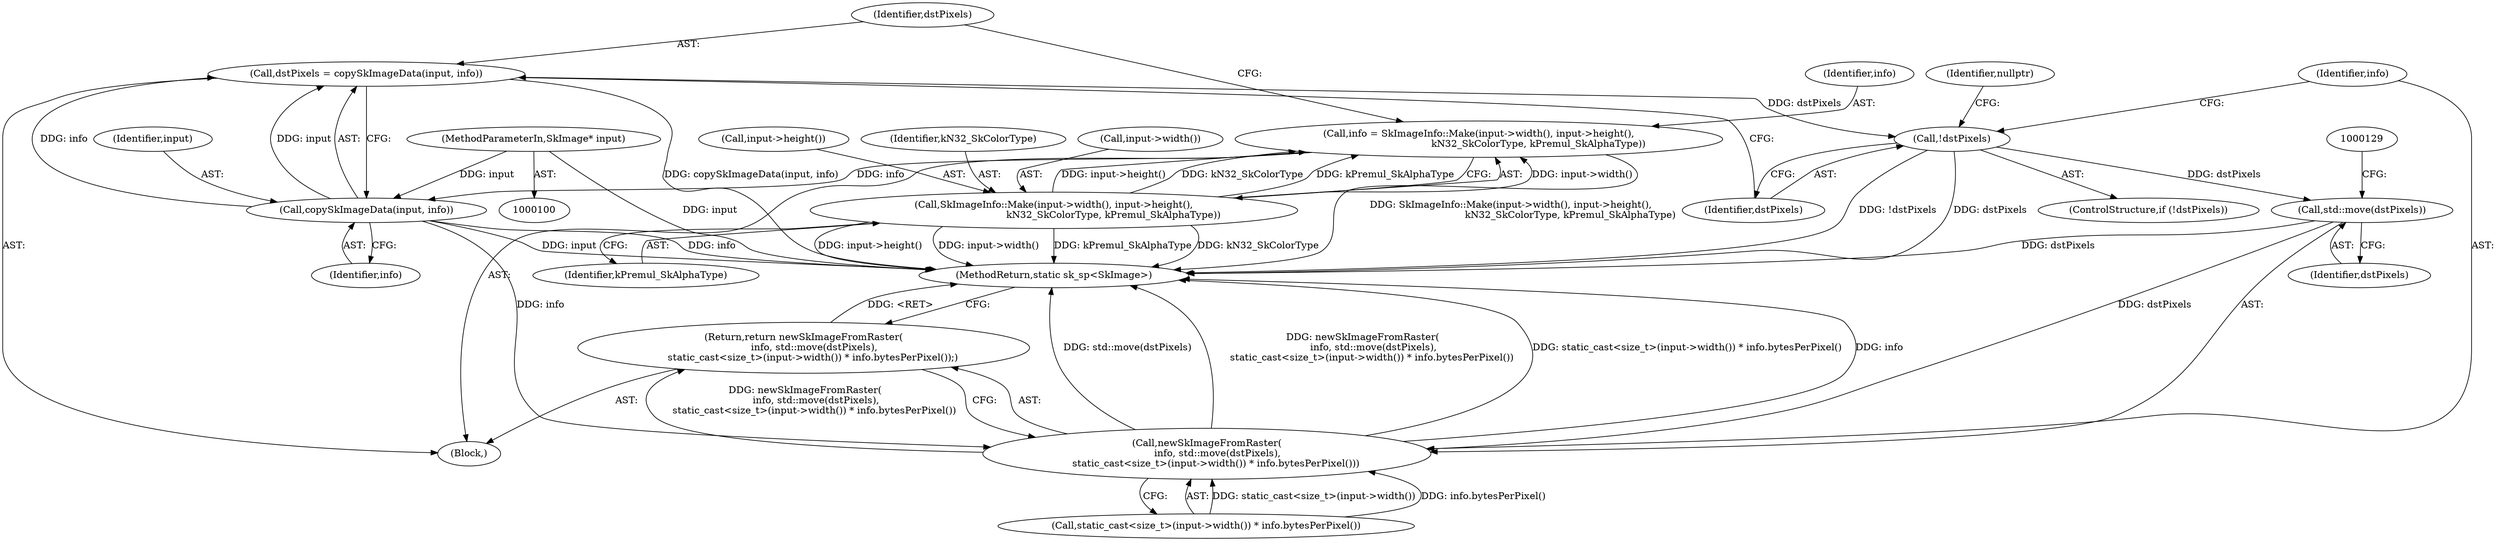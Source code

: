 digraph "0_Chrome_d59a4441697f6253e7dc3f7ae5caad6e5fd2c778_8@API" {
"1000112" [label="(Call,dstPixels = copySkImageData(input, info))"];
"1000114" [label="(Call,copySkImageData(input, info))"];
"1000101" [label="(MethodParameterIn,SkImage* input)"];
"1000104" [label="(Call,info = SkImageInfo::Make(input->width(), input->height(),\n                                       kN32_SkColorType, kPremul_SkAlphaType))"];
"1000106" [label="(Call,SkImageInfo::Make(input->width(), input->height(),\n                                       kN32_SkColorType, kPremul_SkAlphaType))"];
"1000118" [label="(Call,!dstPixels)"];
"1000125" [label="(Call,std::move(dstPixels))"];
"1000123" [label="(Call,newSkImageFromRaster(\n       info, std::move(dstPixels),\n      static_cast<size_t>(input->width()) * info.bytesPerPixel()))"];
"1000122" [label="(Return,return newSkImageFromRaster(\n       info, std::move(dstPixels),\n      static_cast<size_t>(input->width()) * info.bytesPerPixel());)"];
"1000114" [label="(Call,copySkImageData(input, info))"];
"1000123" [label="(Call,newSkImageFromRaster(\n       info, std::move(dstPixels),\n      static_cast<size_t>(input->width()) * info.bytesPerPixel()))"];
"1000113" [label="(Identifier,dstPixels)"];
"1000125" [label="(Call,std::move(dstPixels))"];
"1000117" [label="(ControlStructure,if (!dstPixels))"];
"1000104" [label="(Call,info = SkImageInfo::Make(input->width(), input->height(),\n                                       kN32_SkColorType, kPremul_SkAlphaType))"];
"1000107" [label="(Call,input->width())"];
"1000116" [label="(Identifier,info)"];
"1000132" [label="(MethodReturn,static sk_sp<SkImage>)"];
"1000101" [label="(MethodParameterIn,SkImage* input)"];
"1000127" [label="(Call,static_cast<size_t>(input->width()) * info.bytesPerPixel())"];
"1000115" [label="(Identifier,input)"];
"1000124" [label="(Identifier,info)"];
"1000112" [label="(Call,dstPixels = copySkImageData(input, info))"];
"1000110" [label="(Identifier,kPremul_SkAlphaType)"];
"1000118" [label="(Call,!dstPixels)"];
"1000108" [label="(Call,input->height())"];
"1000121" [label="(Identifier,nullptr)"];
"1000119" [label="(Identifier,dstPixels)"];
"1000122" [label="(Return,return newSkImageFromRaster(\n       info, std::move(dstPixels),\n      static_cast<size_t>(input->width()) * info.bytesPerPixel());)"];
"1000126" [label="(Identifier,dstPixels)"];
"1000105" [label="(Identifier,info)"];
"1000109" [label="(Identifier,kN32_SkColorType)"];
"1000106" [label="(Call,SkImageInfo::Make(input->width(), input->height(),\n                                       kN32_SkColorType, kPremul_SkAlphaType))"];
"1000102" [label="(Block,)"];
"1000112" -> "1000102"  [label="AST: "];
"1000112" -> "1000114"  [label="CFG: "];
"1000113" -> "1000112"  [label="AST: "];
"1000114" -> "1000112"  [label="AST: "];
"1000119" -> "1000112"  [label="CFG: "];
"1000112" -> "1000132"  [label="DDG: copySkImageData(input, info)"];
"1000114" -> "1000112"  [label="DDG: input"];
"1000114" -> "1000112"  [label="DDG: info"];
"1000112" -> "1000118"  [label="DDG: dstPixels"];
"1000114" -> "1000116"  [label="CFG: "];
"1000115" -> "1000114"  [label="AST: "];
"1000116" -> "1000114"  [label="AST: "];
"1000114" -> "1000132"  [label="DDG: input"];
"1000114" -> "1000132"  [label="DDG: info"];
"1000101" -> "1000114"  [label="DDG: input"];
"1000104" -> "1000114"  [label="DDG: info"];
"1000114" -> "1000123"  [label="DDG: info"];
"1000101" -> "1000100"  [label="AST: "];
"1000101" -> "1000132"  [label="DDG: input"];
"1000104" -> "1000102"  [label="AST: "];
"1000104" -> "1000106"  [label="CFG: "];
"1000105" -> "1000104"  [label="AST: "];
"1000106" -> "1000104"  [label="AST: "];
"1000113" -> "1000104"  [label="CFG: "];
"1000104" -> "1000132"  [label="DDG: SkImageInfo::Make(input->width(), input->height(),\n                                       kN32_SkColorType, kPremul_SkAlphaType)"];
"1000106" -> "1000104"  [label="DDG: input->width()"];
"1000106" -> "1000104"  [label="DDG: input->height()"];
"1000106" -> "1000104"  [label="DDG: kN32_SkColorType"];
"1000106" -> "1000104"  [label="DDG: kPremul_SkAlphaType"];
"1000106" -> "1000110"  [label="CFG: "];
"1000107" -> "1000106"  [label="AST: "];
"1000108" -> "1000106"  [label="AST: "];
"1000109" -> "1000106"  [label="AST: "];
"1000110" -> "1000106"  [label="AST: "];
"1000106" -> "1000132"  [label="DDG: input->height()"];
"1000106" -> "1000132"  [label="DDG: input->width()"];
"1000106" -> "1000132"  [label="DDG: kPremul_SkAlphaType"];
"1000106" -> "1000132"  [label="DDG: kN32_SkColorType"];
"1000118" -> "1000117"  [label="AST: "];
"1000118" -> "1000119"  [label="CFG: "];
"1000119" -> "1000118"  [label="AST: "];
"1000121" -> "1000118"  [label="CFG: "];
"1000124" -> "1000118"  [label="CFG: "];
"1000118" -> "1000132"  [label="DDG: !dstPixels"];
"1000118" -> "1000132"  [label="DDG: dstPixels"];
"1000118" -> "1000125"  [label="DDG: dstPixels"];
"1000125" -> "1000123"  [label="AST: "];
"1000125" -> "1000126"  [label="CFG: "];
"1000126" -> "1000125"  [label="AST: "];
"1000129" -> "1000125"  [label="CFG: "];
"1000125" -> "1000132"  [label="DDG: dstPixels"];
"1000125" -> "1000123"  [label="DDG: dstPixels"];
"1000123" -> "1000122"  [label="AST: "];
"1000123" -> "1000127"  [label="CFG: "];
"1000124" -> "1000123"  [label="AST: "];
"1000127" -> "1000123"  [label="AST: "];
"1000122" -> "1000123"  [label="CFG: "];
"1000123" -> "1000132"  [label="DDG: std::move(dstPixels)"];
"1000123" -> "1000132"  [label="DDG: newSkImageFromRaster(\n       info, std::move(dstPixels),\n      static_cast<size_t>(input->width()) * info.bytesPerPixel())"];
"1000123" -> "1000132"  [label="DDG: static_cast<size_t>(input->width()) * info.bytesPerPixel()"];
"1000123" -> "1000132"  [label="DDG: info"];
"1000123" -> "1000122"  [label="DDG: newSkImageFromRaster(\n       info, std::move(dstPixels),\n      static_cast<size_t>(input->width()) * info.bytesPerPixel())"];
"1000127" -> "1000123"  [label="DDG: static_cast<size_t>(input->width())"];
"1000127" -> "1000123"  [label="DDG: info.bytesPerPixel()"];
"1000122" -> "1000102"  [label="AST: "];
"1000132" -> "1000122"  [label="CFG: "];
"1000122" -> "1000132"  [label="DDG: <RET>"];
}
